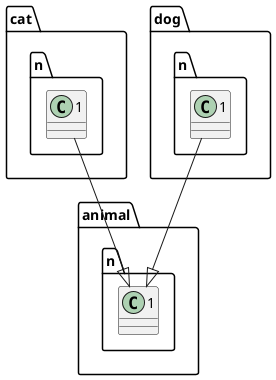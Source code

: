 @startuml
class cat.n.1{
}
class animal.n.1{
}
class dog.n.1{

}
cat.n.1 --|> animal.n.1
dog.n.1 --|> animal.n.1
@enduml